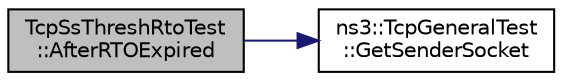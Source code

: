 digraph "TcpSsThreshRtoTest::AfterRTOExpired"
{
 // LATEX_PDF_SIZE
  edge [fontname="Helvetica",fontsize="10",labelfontname="Helvetica",labelfontsize="10"];
  node [fontname="Helvetica",fontsize="10",shape=record];
  rankdir="LR";
  Node1 [label="TcpSsThreshRtoTest\l::AfterRTOExpired",height=0.2,width=0.4,color="black", fillcolor="grey75", style="filled", fontcolor="black",tooltip="Rto has expired."];
  Node1 -> Node2 [color="midnightblue",fontsize="10",style="solid",fontname="Helvetica"];
  Node2 [label="ns3::TcpGeneralTest\l::GetSenderSocket",height=0.2,width=0.4,color="black", fillcolor="white", style="filled",URL="$classns3_1_1_tcp_general_test.html#ae6a29b683f684bc452b14dc52834a3a9",tooltip="Get the pointer to a previously created sender socket."];
}
